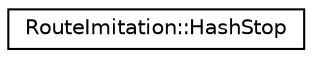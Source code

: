 digraph "Graphical Class Hierarchy"
{
 // LATEX_PDF_SIZE
  edge [fontname="Helvetica",fontsize="10",labelfontname="Helvetica",labelfontsize="10"];
  node [fontname="Helvetica",fontsize="10",shape=record];
  rankdir="LR";
  Node0 [label="RouteImitation::HashStop",height=0.2,width=0.4,color="black", fillcolor="white", style="filled",URL="$classRouteImitation_1_1HashStop.html",tooltip=" "];
}
